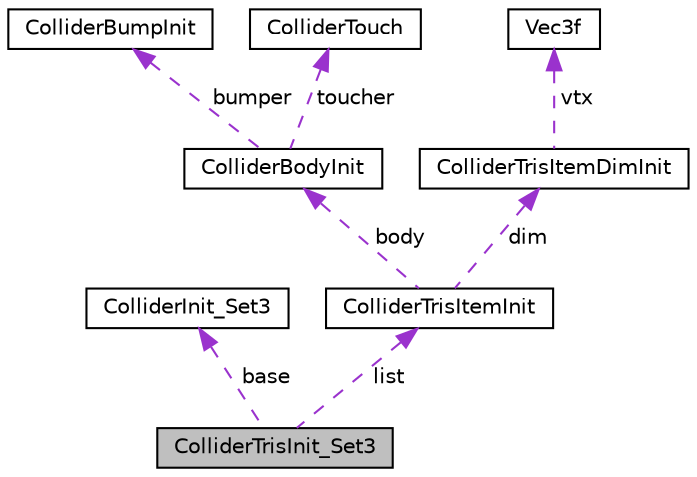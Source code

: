 digraph "ColliderTrisInit_Set3"
{
 // LATEX_PDF_SIZE
  edge [fontname="Helvetica",fontsize="10",labelfontname="Helvetica",labelfontsize="10"];
  node [fontname="Helvetica",fontsize="10",shape=record];
  Node1 [label="ColliderTrisInit_Set3",height=0.2,width=0.4,color="black", fillcolor="grey75", style="filled", fontcolor="black",tooltip=" "];
  Node2 -> Node1 [dir="back",color="darkorchid3",fontsize="10",style="dashed",label=" base" ,fontname="Helvetica"];
  Node2 [label="ColliderInit_Set3",height=0.2,width=0.4,color="black", fillcolor="white", style="filled",URL="$db/ddf/structColliderInit__Set3.html",tooltip=" "];
  Node3 -> Node1 [dir="back",color="darkorchid3",fontsize="10",style="dashed",label=" list" ,fontname="Helvetica"];
  Node3 [label="ColliderTrisItemInit",height=0.2,width=0.4,color="black", fillcolor="white", style="filled",URL="$d0/db3/structColliderTrisItemInit.html",tooltip=" "];
  Node4 -> Node3 [dir="back",color="darkorchid3",fontsize="10",style="dashed",label=" body" ,fontname="Helvetica"];
  Node4 [label="ColliderBodyInit",height=0.2,width=0.4,color="black", fillcolor="white", style="filled",URL="$d5/d92/structColliderBodyInit.html",tooltip=" "];
  Node5 -> Node4 [dir="back",color="darkorchid3",fontsize="10",style="dashed",label=" bumper" ,fontname="Helvetica"];
  Node5 [label="ColliderBumpInit",height=0.2,width=0.4,color="black", fillcolor="white", style="filled",URL="$dc/daa/structColliderBumpInit.html",tooltip=" "];
  Node6 -> Node4 [dir="back",color="darkorchid3",fontsize="10",style="dashed",label=" toucher" ,fontname="Helvetica"];
  Node6 [label="ColliderTouch",height=0.2,width=0.4,color="black", fillcolor="white", style="filled",URL="$da/d5d/structColliderTouch.html",tooltip=" "];
  Node7 -> Node3 [dir="back",color="darkorchid3",fontsize="10",style="dashed",label=" dim" ,fontname="Helvetica"];
  Node7 [label="ColliderTrisItemDimInit",height=0.2,width=0.4,color="black", fillcolor="white", style="filled",URL="$d3/dd8/structColliderTrisItemDimInit.html",tooltip=" "];
  Node8 -> Node7 [dir="back",color="darkorchid3",fontsize="10",style="dashed",label=" vtx" ,fontname="Helvetica"];
  Node8 [label="Vec3f",height=0.2,width=0.4,color="black", fillcolor="white", style="filled",URL="$d0/dc7/structVec3f.html",tooltip=" "];
}
